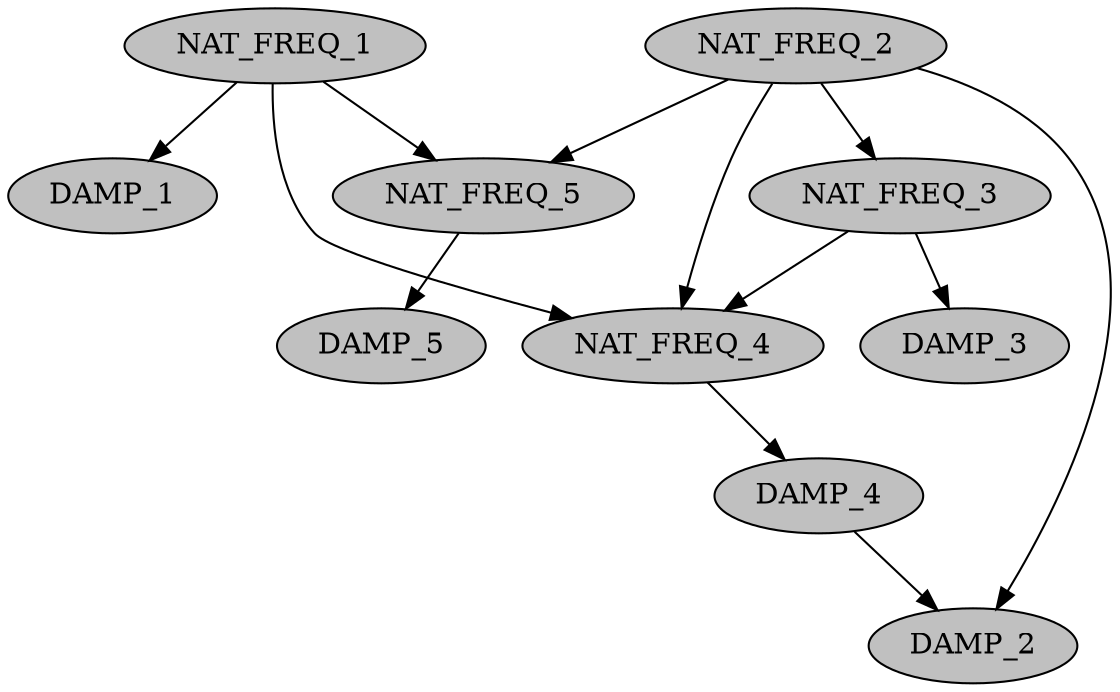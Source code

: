 strict digraph "" {
	NAT_FREQ_1	[fillcolor=gray,
		style=filled];
	NAT_FREQ_4	[fillcolor=gray,
		style=filled];
	NAT_FREQ_1 -> NAT_FREQ_4;
	NAT_FREQ_5	[fillcolor=gray,
		style=filled];
	NAT_FREQ_1 -> NAT_FREQ_5;
	DAMP_1	[fillcolor=gray,
		style=filled];
	NAT_FREQ_1 -> DAMP_1;
	NAT_FREQ_2	[fillcolor=gray,
		style=filled];
	NAT_FREQ_3	[fillcolor=gray,
		style=filled];
	NAT_FREQ_2 -> NAT_FREQ_3;
	NAT_FREQ_2 -> NAT_FREQ_4;
	NAT_FREQ_2 -> NAT_FREQ_5;
	DAMP_2	[fillcolor=gray,
		style=filled];
	NAT_FREQ_2 -> DAMP_2;
	NAT_FREQ_3 -> NAT_FREQ_4;
	DAMP_3	[fillcolor=gray,
		style=filled];
	NAT_FREQ_3 -> DAMP_3;
	DAMP_4	[fillcolor=gray,
		style=filled];
	NAT_FREQ_4 -> DAMP_4;
	DAMP_5	[fillcolor=gray,
		style=filled];
	NAT_FREQ_5 -> DAMP_5;
	DAMP_4 -> DAMP_2;
}
